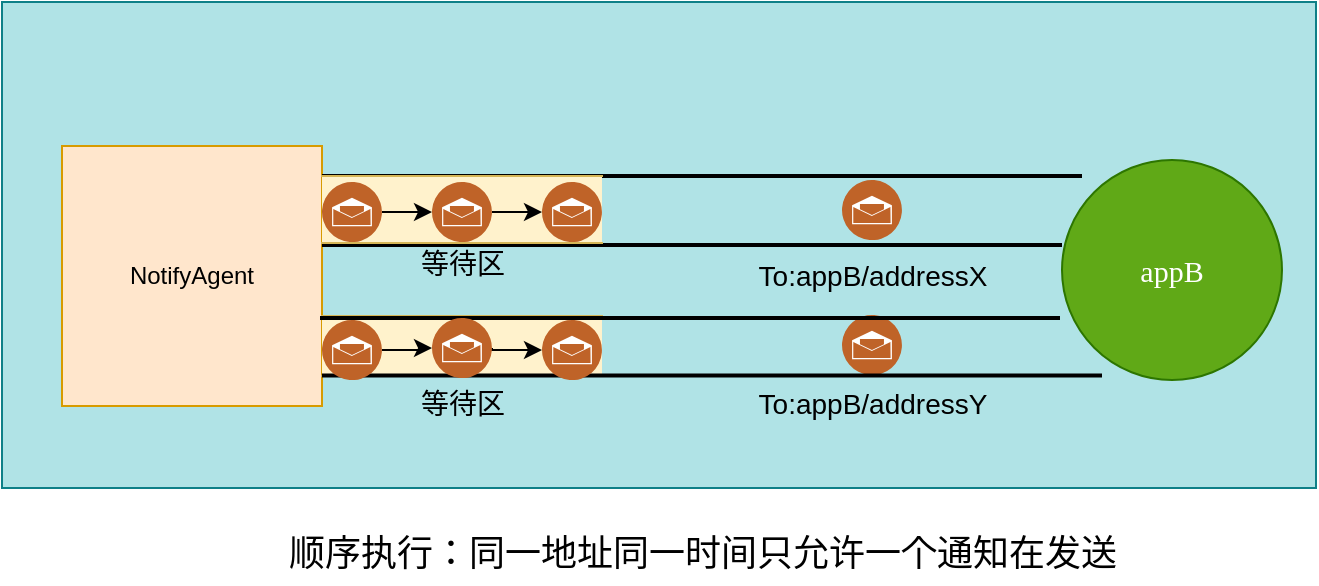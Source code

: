 <mxfile version="12.4.8" type="github">
  <diagram id="COoLab-Ov_iu5jLQ8hDJ" name="Page-1">
    <mxGraphModel dx="1422" dy="802" grid="1" gridSize="10" guides="1" tooltips="1" connect="1" arrows="1" fold="1" page="1" pageScale="1" pageWidth="827" pageHeight="1169" math="0" shadow="0">
      <root>
        <mxCell id="0"/>
        <mxCell id="1" parent="0"/>
        <mxCell id="QYR4tB5GBRwxLAuTySzQ-3" value="&lt;div style=&quot;text-align: right&quot;&gt;&lt;br&gt;&lt;/div&gt;&lt;div style=&quot;text-align: justify&quot;&gt;&lt;br&gt;&lt;/div&gt;" style="rounded=0;whiteSpace=wrap;html=1;fontFamily=Lucida Console;fontSize=16;fillColor=#b0e3e6;strokeColor=#0e8088;align=left;" vertex="1" parent="1">
          <mxGeometry x="40" y="40" width="657" height="243" as="geometry"/>
        </mxCell>
        <mxCell id="QYR4tB5GBRwxLAuTySzQ-4" value="appB" style="ellipse;whiteSpace=wrap;html=1;aspect=fixed;fontFamily=Lucida Console;fontSize=15;fillColor=#60a917;strokeColor=#2D7600;fontColor=#ffffff;align=center;" vertex="1" parent="1">
          <mxGeometry x="570" y="119" width="110" height="110" as="geometry"/>
        </mxCell>
        <mxCell id="QYR4tB5GBRwxLAuTySzQ-5" value="NotifyAgent" style="whiteSpace=wrap;html=1;aspect=fixed;fillColor=#ffe6cc;strokeColor=#d79b00;align=center;" vertex="1" parent="1">
          <mxGeometry x="70" y="112" width="130" height="130" as="geometry"/>
        </mxCell>
        <mxCell id="QYR4tB5GBRwxLAuTySzQ-6" value="顺序执行：同一地址同一时间只允许一个通知在发送" style="text;html=1;align=center;verticalAlign=middle;resizable=0;points=[];autosize=1;fontSize=18;" vertex="1" parent="1">
          <mxGeometry x="175" y="301" width="430" height="30" as="geometry"/>
        </mxCell>
        <mxCell id="QYR4tB5GBRwxLAuTySzQ-7" value="" style="line;strokeWidth=2;html=1;" vertex="1" parent="1">
          <mxGeometry x="200" y="122" width="380" height="10" as="geometry"/>
        </mxCell>
        <mxCell id="QYR4tB5GBRwxLAuTySzQ-8" value="" style="line;strokeWidth=2;html=1;" vertex="1" parent="1">
          <mxGeometry x="200" y="156.5" width="370" height="10" as="geometry"/>
        </mxCell>
        <mxCell id="QYR4tB5GBRwxLAuTySzQ-9" value="" style="aspect=fixed;perimeter=ellipsePerimeter;html=1;align=center;shadow=0;dashed=0;fontColor=#4277BB;labelBackgroundColor=#ffffff;fontSize=12;spacingTop=3;image;image=img/lib/ibm/social/messaging.svg;" vertex="1" parent="1">
          <mxGeometry x="460" y="129" width="30" height="30" as="geometry"/>
        </mxCell>
        <mxCell id="QYR4tB5GBRwxLAuTySzQ-10" value="" style="aspect=fixed;perimeter=ellipsePerimeter;html=1;align=center;shadow=0;dashed=0;fontColor=#4277BB;labelBackgroundColor=#ffffff;fontSize=12;spacingTop=3;image;image=img/lib/ibm/social/messaging.svg;" vertex="1" parent="1">
          <mxGeometry x="460" y="196.5" width="30" height="30" as="geometry"/>
        </mxCell>
        <mxCell id="QYR4tB5GBRwxLAuTySzQ-11" value="" style="shape=partialRectangle;whiteSpace=wrap;html=1;left=0;right=0;fillColor=#fff2cc;strokeColor=#d6b656;" vertex="1" parent="1">
          <mxGeometry x="200" y="127" width="140" height="33.5" as="geometry"/>
        </mxCell>
        <mxCell id="QYR4tB5GBRwxLAuTySzQ-12" style="edgeStyle=orthogonalEdgeStyle;rounded=0;orthogonalLoop=1;jettySize=auto;html=1;" edge="1" parent="1" source="QYR4tB5GBRwxLAuTySzQ-13" target="QYR4tB5GBRwxLAuTySzQ-15">
          <mxGeometry relative="1" as="geometry"/>
        </mxCell>
        <mxCell id="QYR4tB5GBRwxLAuTySzQ-13" value="" style="aspect=fixed;perimeter=ellipsePerimeter;html=1;align=center;shadow=0;dashed=0;fontColor=#4277BB;labelBackgroundColor=#ffffff;fontSize=12;spacingTop=3;image;image=img/lib/ibm/social/messaging.svg;" vertex="1" parent="1">
          <mxGeometry x="200" y="130" width="30" height="30" as="geometry"/>
        </mxCell>
        <mxCell id="QYR4tB5GBRwxLAuTySzQ-14" style="edgeStyle=orthogonalEdgeStyle;rounded=0;orthogonalLoop=1;jettySize=auto;html=1;exitX=1;exitY=0.5;exitDx=0;exitDy=0;entryX=0;entryY=0.5;entryDx=0;entryDy=0;" edge="1" parent="1" source="QYR4tB5GBRwxLAuTySzQ-15" target="QYR4tB5GBRwxLAuTySzQ-16">
          <mxGeometry relative="1" as="geometry"/>
        </mxCell>
        <mxCell id="QYR4tB5GBRwxLAuTySzQ-15" value="" style="aspect=fixed;perimeter=ellipsePerimeter;html=1;align=center;shadow=0;dashed=0;fontColor=#4277BB;labelBackgroundColor=#ffffff;fontSize=12;spacingTop=3;image;image=img/lib/ibm/social/messaging.svg;" vertex="1" parent="1">
          <mxGeometry x="255" y="130" width="30" height="30" as="geometry"/>
        </mxCell>
        <mxCell id="QYR4tB5GBRwxLAuTySzQ-16" value="" style="aspect=fixed;perimeter=ellipsePerimeter;html=1;align=center;shadow=0;dashed=0;fontColor=#4277BB;labelBackgroundColor=#ffffff;fontSize=12;spacingTop=3;image;image=img/lib/ibm/social/messaging.svg;" vertex="1" parent="1">
          <mxGeometry x="310" y="130" width="30" height="30" as="geometry"/>
        </mxCell>
        <mxCell id="QYR4tB5GBRwxLAuTySzQ-17" value="" style="shape=partialRectangle;whiteSpace=wrap;html=1;left=0;right=0;fillColor=#fff2cc;strokeColor=#d6b656;" vertex="1" parent="1">
          <mxGeometry x="200" y="197" width="140" height="30" as="geometry"/>
        </mxCell>
        <mxCell id="QYR4tB5GBRwxLAuTySzQ-18" value="" style="line;strokeWidth=2;html=1;" vertex="1" parent="1">
          <mxGeometry x="199" y="193" width="370" height="10" as="geometry"/>
        </mxCell>
        <mxCell id="QYR4tB5GBRwxLAuTySzQ-19" value="" style="line;strokeWidth=2;html=1;align=left;" vertex="1" parent="1">
          <mxGeometry x="200" y="222.5" width="390" height="8.5" as="geometry"/>
        </mxCell>
        <mxCell id="QYR4tB5GBRwxLAuTySzQ-20" style="edgeStyle=orthogonalEdgeStyle;rounded=0;orthogonalLoop=1;jettySize=auto;html=1;exitX=1;exitY=0.5;exitDx=0;exitDy=0;" edge="1" parent="1" source="QYR4tB5GBRwxLAuTySzQ-21" target="QYR4tB5GBRwxLAuTySzQ-23">
          <mxGeometry relative="1" as="geometry"/>
        </mxCell>
        <mxCell id="QYR4tB5GBRwxLAuTySzQ-21" value="" style="aspect=fixed;perimeter=ellipsePerimeter;html=1;align=center;shadow=0;dashed=0;fontColor=#4277BB;labelBackgroundColor=#ffffff;fontSize=12;spacingTop=3;image;image=img/lib/ibm/social/messaging.svg;" vertex="1" parent="1">
          <mxGeometry x="200" y="199" width="30" height="30" as="geometry"/>
        </mxCell>
        <mxCell id="QYR4tB5GBRwxLAuTySzQ-22" style="edgeStyle=orthogonalEdgeStyle;rounded=0;orthogonalLoop=1;jettySize=auto;html=1;exitX=1;exitY=0.5;exitDx=0;exitDy=0;entryX=0;entryY=0.5;entryDx=0;entryDy=0;" edge="1" parent="1" source="QYR4tB5GBRwxLAuTySzQ-23" target="QYR4tB5GBRwxLAuTySzQ-24">
          <mxGeometry relative="1" as="geometry">
            <Array as="points">
              <mxPoint x="285" y="214"/>
            </Array>
          </mxGeometry>
        </mxCell>
        <mxCell id="QYR4tB5GBRwxLAuTySzQ-23" value="" style="aspect=fixed;perimeter=ellipsePerimeter;html=1;align=center;shadow=0;dashed=0;fontColor=#4277BB;labelBackgroundColor=#ffffff;fontSize=12;spacingTop=3;image;image=img/lib/ibm/social/messaging.svg;" vertex="1" parent="1">
          <mxGeometry x="255" y="198" width="30" height="30" as="geometry"/>
        </mxCell>
        <mxCell id="QYR4tB5GBRwxLAuTySzQ-24" value="" style="aspect=fixed;perimeter=ellipsePerimeter;html=1;align=center;shadow=0;dashed=0;fontColor=#4277BB;labelBackgroundColor=#ffffff;fontSize=12;spacingTop=3;image;image=img/lib/ibm/social/messaging.svg;" vertex="1" parent="1">
          <mxGeometry x="310" y="199" width="30" height="30" as="geometry"/>
        </mxCell>
        <mxCell id="QYR4tB5GBRwxLAuTySzQ-25" value="等待区" style="text;html=1;align=center;verticalAlign=middle;resizable=0;points=[];autosize=1;fontSize=14;" vertex="1" parent="1">
          <mxGeometry x="240" y="160.5" width="60" height="20" as="geometry"/>
        </mxCell>
        <mxCell id="QYR4tB5GBRwxLAuTySzQ-26" value="等待区" style="text;html=1;align=center;verticalAlign=middle;resizable=0;points=[];autosize=1;fontSize=14;" vertex="1" parent="1">
          <mxGeometry x="240" y="231" width="60" height="20" as="geometry"/>
        </mxCell>
        <mxCell id="QYR4tB5GBRwxLAuTySzQ-27" value="To:appB/addressX" style="text;html=1;align=center;verticalAlign=middle;resizable=0;points=[];autosize=1;fontSize=14;" vertex="1" parent="1">
          <mxGeometry x="410" y="166.5" width="130" height="20" as="geometry"/>
        </mxCell>
        <mxCell id="QYR4tB5GBRwxLAuTySzQ-28" value="To:appB/addressY" style="text;html=1;align=center;verticalAlign=middle;resizable=0;points=[];autosize=1;fontSize=14;" vertex="1" parent="1">
          <mxGeometry x="410" y="231" width="130" height="20" as="geometry"/>
        </mxCell>
      </root>
    </mxGraphModel>
  </diagram>
</mxfile>
